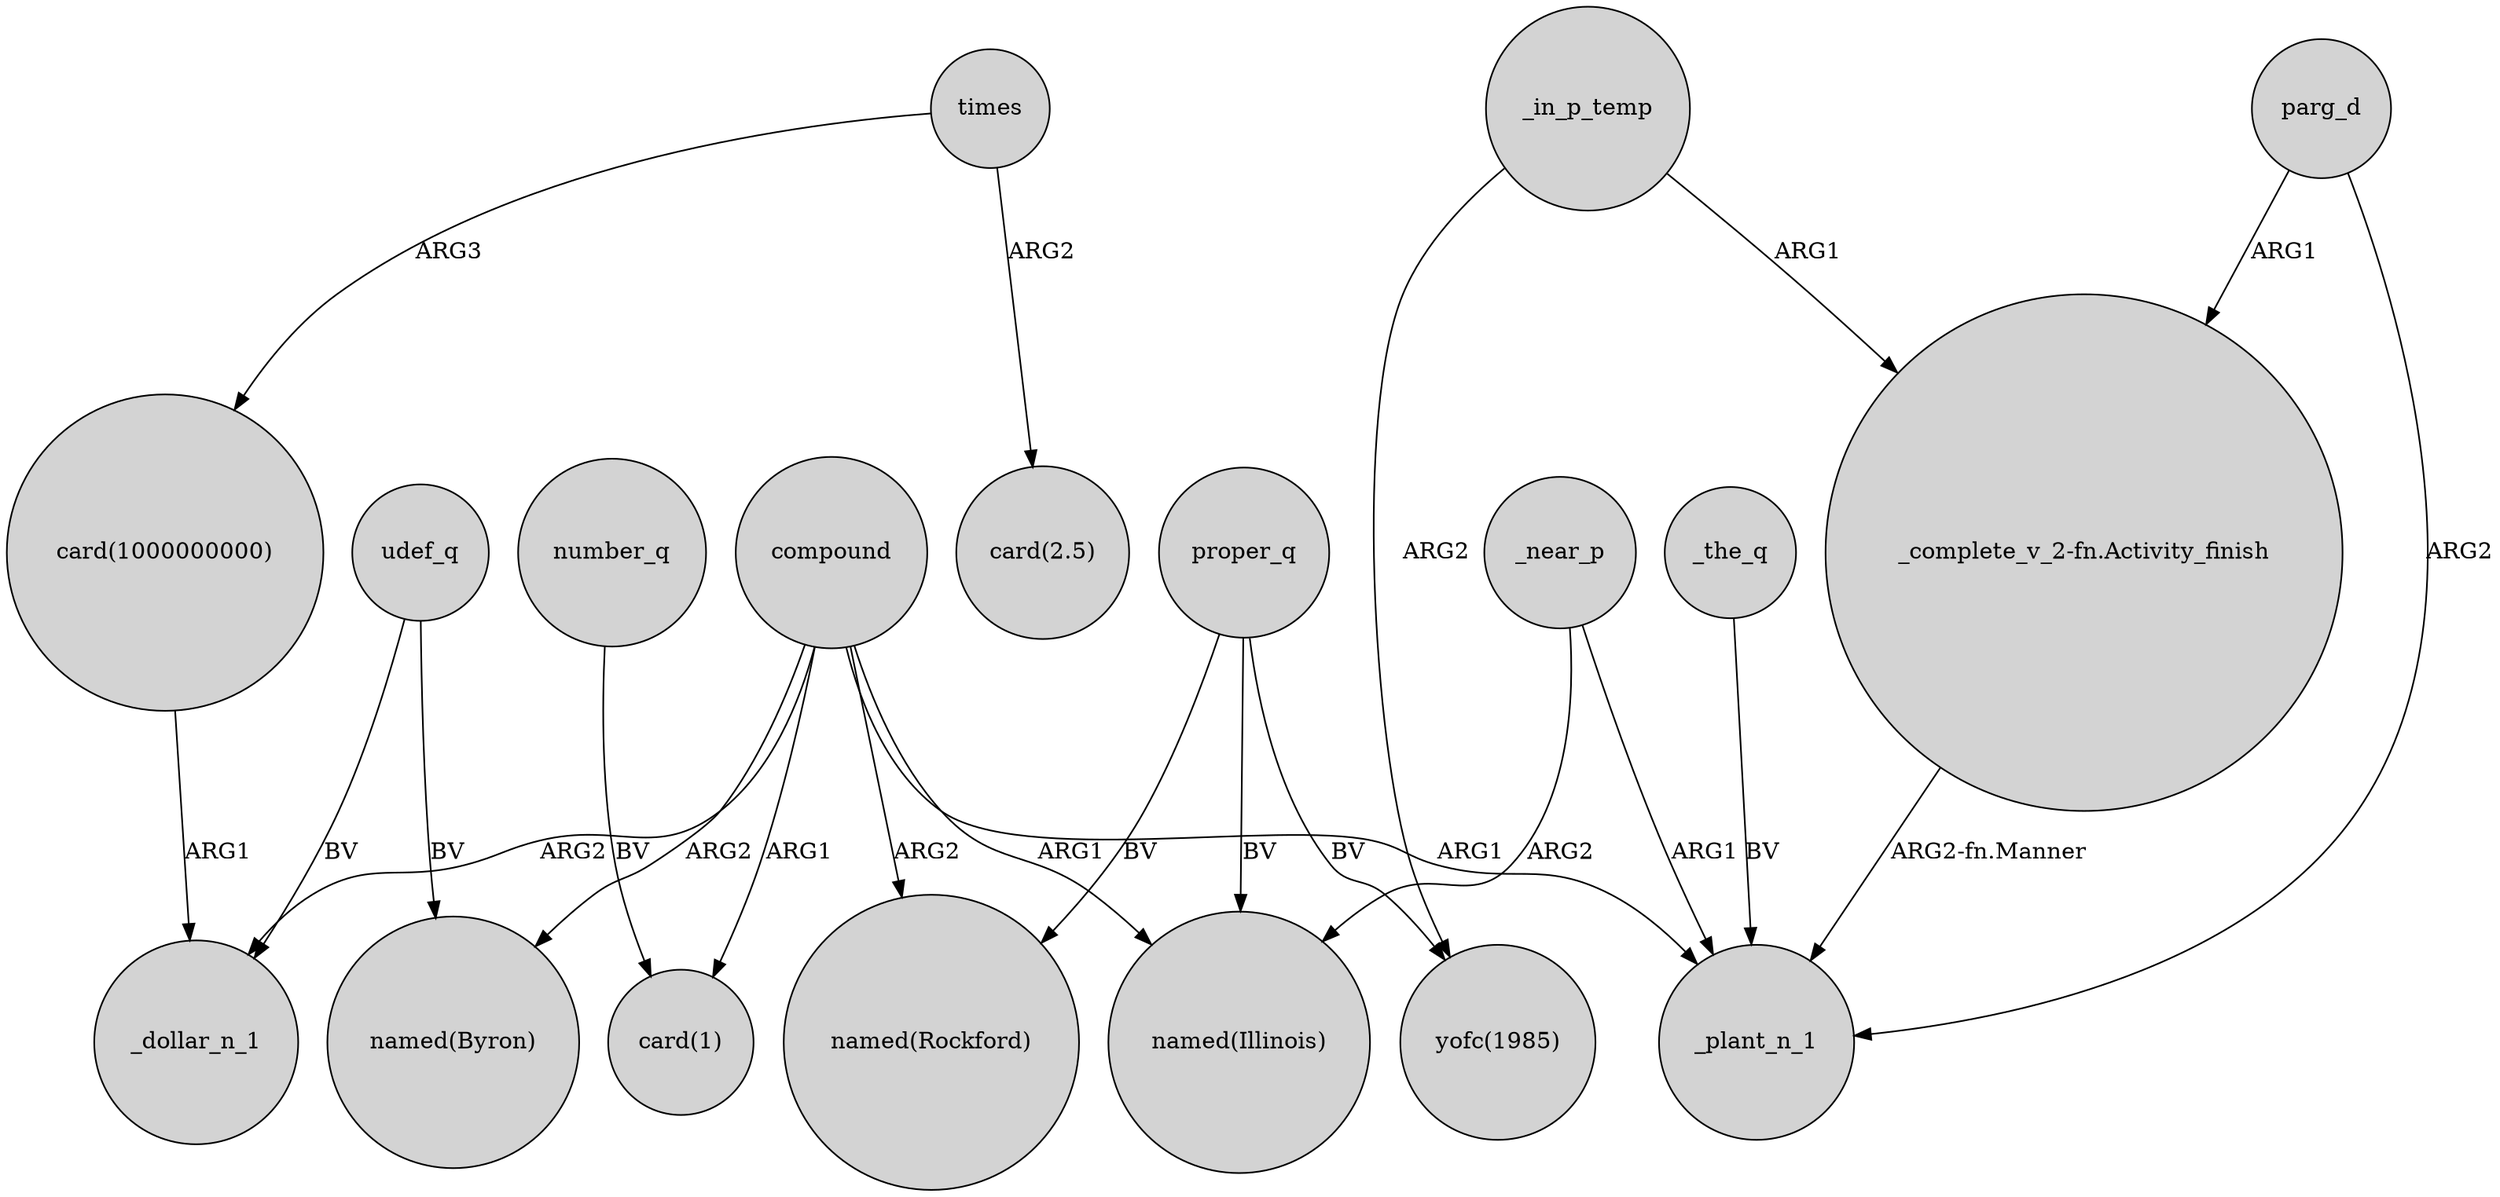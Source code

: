 digraph {
	node [shape=circle style=filled]
	proper_q -> "named(Rockford)" [label=BV]
	compound -> _dollar_n_1 [label=ARG2]
	parg_d -> "_complete_v_2-fn.Activity_finish" [label=ARG1]
	_in_p_temp -> "_complete_v_2-fn.Activity_finish" [label=ARG1]
	compound -> "card(1)" [label=ARG1]
	udef_q -> _dollar_n_1 [label=BV]
	_near_p -> "named(Illinois)" [label=ARG2]
	number_q -> "card(1)" [label=BV]
	"card(1000000000)" -> _dollar_n_1 [label=ARG1]
	"_complete_v_2-fn.Activity_finish" -> _plant_n_1 [label="ARG2-fn.Manner"]
	times -> "card(1000000000)" [label=ARG3]
	compound -> "named(Byron)" [label=ARG2]
	_the_q -> _plant_n_1 [label=BV]
	compound -> "named(Illinois)" [label=ARG1]
	proper_q -> "yofc(1985)" [label=BV]
	udef_q -> "named(Byron)" [label=BV]
	times -> "card(2.5)" [label=ARG2]
	compound -> "named(Rockford)" [label=ARG2]
	_in_p_temp -> "yofc(1985)" [label=ARG2]
	_near_p -> _plant_n_1 [label=ARG1]
	compound -> _plant_n_1 [label=ARG1]
	proper_q -> "named(Illinois)" [label=BV]
	parg_d -> _plant_n_1 [label=ARG2]
}
